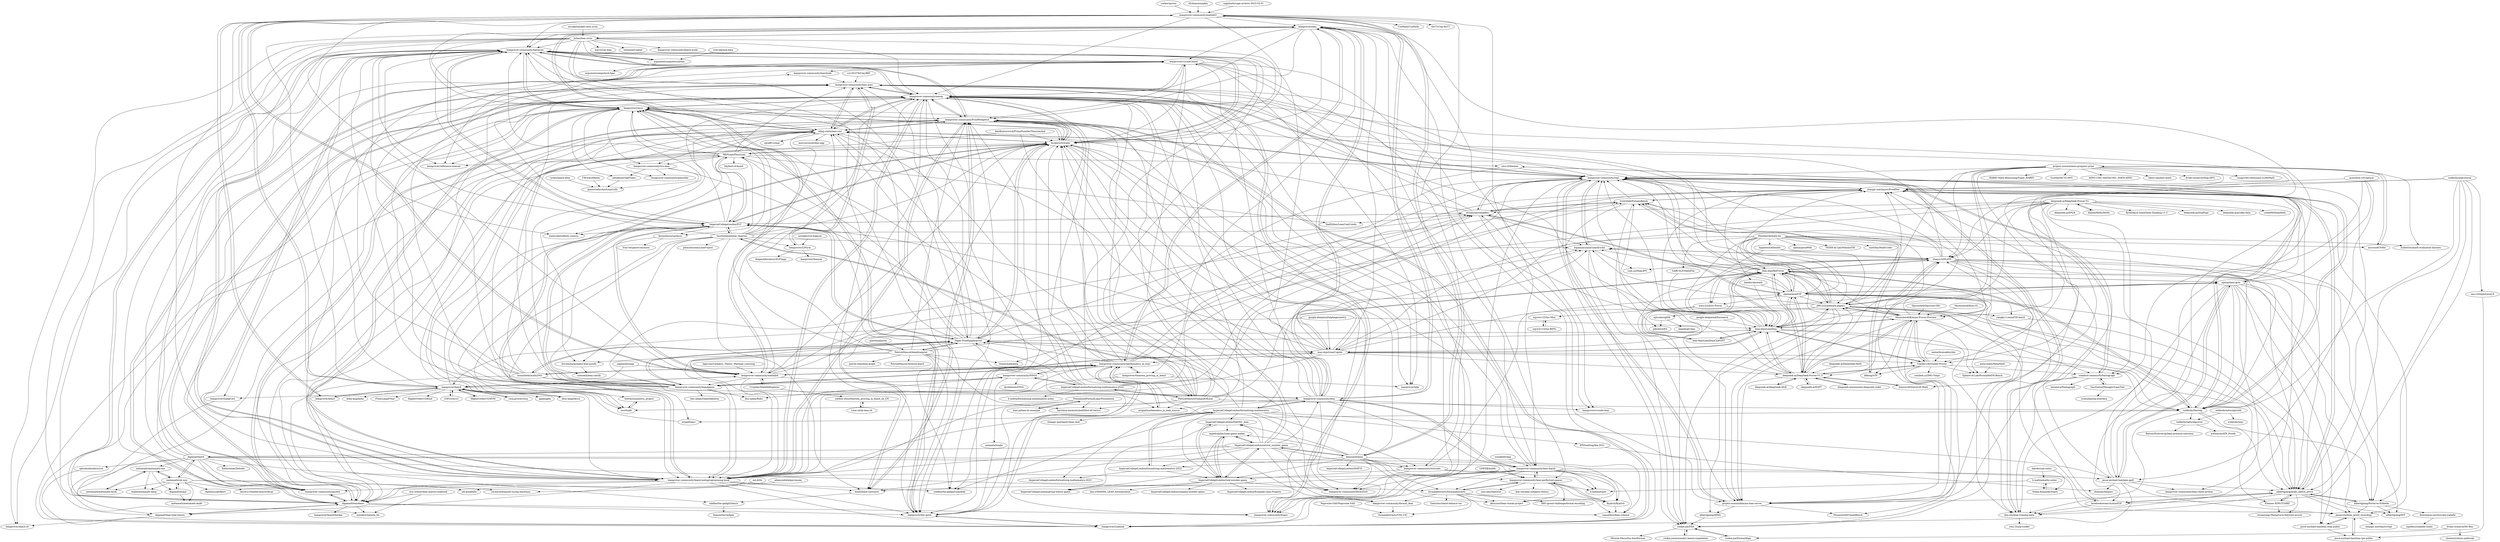 digraph G {
"varkor/quiver" -> "leanprover-community/mathlib3" ["e"=1]
"leanprover/elan" -> "leanprover-community/batteries"
"leanprover/elan" -> "leanprover/vscode-lean4"
"leanprover/elan" -> "leanprover-community/aesop"
"leanprover/elan" -> "leanprover/verso"
"leanprover/elan" -> "leanprover/theorem_proving_in_lean4"
"leanprover/elan" -> "leanprover-community/ProofWidgets4"
"leanprover/elan" -> "leanprover-community/mathematics_in_lean"
"leanprover/elan" -> "lecopivo/SciLean"
"leanprover/elan" -> "leanprover-community/lean"
"leanprover/elan" -> "leanprover-community/lean-liquid"
"leanprover/elan" -> "leanprover/vscode-lean"
"leanprover/elan" -> "Julian/lean.nvim"
"leanprover/elan" -> "leanprover-community/lean-perfectoid-spaces"
"leanprover/elan" -> "leanprover-community/mathlib4"
"leanprover/elan" -> "jesse-michael-han/lean-gptf"
"kbuzzard/xena" -> "formalabstracts/formalabstracts"
"kbuzzard/xena" -> "ImperialCollegeLondon/natural_number_game"
"kbuzzard/xena" -> "ImperialCollegeLondon/M40001_lean"
"kbuzzard/xena" -> "leanprover-community/lftcm2020"
"kbuzzard/xena" -> "leanprover-community/lean-perfectoid-spaces"
"kbuzzard/xena" -> "ramonfmir/lean-scheme"
"kbuzzard/xena" -> "mpedramfar/Lean-game-maker"
"kbuzzard/xena" -> "leanprover-community/mathlib3"
"kbuzzard/xena" -> "ImperialCollegeLondon/real-number-game"
"kbuzzard/xena" -> "ImperialCollegeLondon/M4P33"
"kbuzzard/xena" -> "leanprover-community/ProofWidgets4"
"kbuzzard/xena" -> "lecopivo/SciLean"
"kbuzzard/xena" -> "leanprover-community/tutorials"
"kbuzzard/xena" -> "ImperialCollegeLondon/formalising-mathematics-2022"
"kbuzzard/xena" -> "kbuzzard/lean-stacks-project"
"rocq-prover/rocq" -> "leanprover/lean4" ["e"=1]
"leanprover/lean4" -> "leanprover-community/mathlib4"
"leanprover/lean4" -> "leanprover-community/mathlib3"
"leanprover/lean4" -> "leanprover/lean3" ["e"=1]
"leanprover/lean4" -> "rocq-prover/rocq" ["e"=1]
"leanprover/lean4" -> "agda/agda" ["e"=1]
"leanprover/lean4" -> "idris-lang/Idris2" ["e"=1]
"leanprover/lean4" -> "koka-lang/koka" ["e"=1]
"leanprover/lean4" -> "FStarLang/FStar" ["e"=1]
"leanprover/lean4" -> "HigherOrderCO/Kind" ["e"=1]
"leanprover/lean4" -> "leanprover-community/batteries"
"leanprover/lean4" -> "Z3Prover/z3" ["e"=1]
"leanprover/lean4" -> "HigherOrderCO/HVM" ["e"=1]
"leanprover/lean4" -> "leanprover-community/lean"
"leanprover/lean4" -> "leanprover/elan"
"leanprover/lean4" -> "ImperialCollegeLondon/FLT"
"leanprover-community/lean" -> "leanprover-community/mathlib3"
"leanprover-community/lean" -> "leanprover-community/lean-liquid"
"leanprover-community/lean" -> "leanprover-community/aesop"
"leanprover-community/lean" -> "leanprover-community/batteries"
"leanprover-community/lean" -> "leanprover-community/lean4-metaprogramming-book"
"leanprover-community/lean" -> "leanprover-community/lean-perfectoid-spaces"
"leanprover-community/lean" -> "leanprover/vscode-lean"
"leanprover-community/lean" -> "teorth/pfr"
"leanprover-community/lean" -> "leanprover/elan"
"leanprover-community/lean" -> "leanprover/vscode-lean4"
"leanprover-community/lean" -> "leanprover-community/lftcm2020"
"leanprover-community/lean" -> "lecopivo/SciLean"
"leanprover-community/lean" -> "ImperialCollegeLondon/formalising-mathematics"
"leanprover-community/lean" -> "leanprover-community/ProofWidgets4"
"leanprover-community/lean" -> "leanprover/verso"
"vEnhance/napkin" -> "leanprover-community/mathlib3" ["e"=1]
"leanprover/lean3" -> "leanprover/lean4" ["e"=1]
"leanprover/lean3" -> "leanprover-community/mathlib3" ["e"=1]
"plastex/plastex" -> "PatrickMassot/leanblueprint" ["e"=1]
"digama0/lean-type-theory" -> "digama0/lean4lean"
"digama0/lean-type-theory" -> "leanprover/lean4-cli"
"flypitch/flypitch" -> "leanprover-community/lean-perfectoid-spaces"
"flypitch/flypitch" -> "ramonfmir/lean-scheme"
"leanprover-community/tutorials" -> "leanprover-community/lftcm2020"
"leanprover-community/tutorials" -> "b-mehta/topos"
"leanprover-community/tutorials" -> "ImperialCollegeLondon/real-number-game"
"leanprover-community/tutorials" -> "jasonrute/lean_proof_recording"
"leanprover-community/tutorials" -> "openai/lean-gym"
"ImperialCollegeLondon/natural_number_game" -> "ImperialCollegeLondon/real-number-game"
"ImperialCollegeLondon/natural_number_game" -> "mpedramfar/Lean-game-maker"
"ImperialCollegeLondon/natural_number_game" -> "kbuzzard/xena"
"ImperialCollegeLondon/natural_number_game" -> "ImperialCollegeLondon/M40001_lean"
"ImperialCollegeLondon/natural_number_game" -> "leanprover-community/format_lean"
"ImperialCollegeLondon/natural_number_game" -> "ImperialCollegeLondon/formalising-mathematics-2022"
"ImperialCollegeLondon/natural_number_game" -> "kmill/lean4-raytracer"
"ImperialCollegeLondon/natural_number_game" -> "lecopivo/SciLean"
"ImperialCollegeLondon/natural_number_game" -> "leanprover-community/lftcm2020"
"ImperialCollegeLondon/natural_number_game" -> "leanprover-community/lean4-metaprogramming-book"
"ImperialCollegeLondon/natural_number_game" -> "leanprover-community/mathematics_in_lean"
"ImperialCollegeLondon/natural_number_game" -> "leanprover-community/tutorials"
"ImperialCollegeLondon/natural_number_game" -> "leanprover-community/aesop"
"ImperialCollegeLondon/natural_number_game" -> "digama0/mm0"
"ImperialCollegeLondon/natural_number_game" -> "leanprover-community/lean"
"ryankeleti/ega" -> "leanprover-community/lean-liquid" ["e"=1]
"leanprover-community/format_lean" -> "formalabstracts/CNL-CIC"
"princeton-vl/CoqGym" -> "jesse-michael-han/lean-gptf" ["e"=1]
"princeton-vl/CoqGym" -> "openai/lean-gym" ["e"=1]
"princeton-vl/CoqGym" -> "zhangir-azerbayev/ProofNet" ["e"=1]
"princeton-vl/CoqGym" -> "stanford-centaur/PyPantograph" ["e"=1]
"digama0/mm0" -> "leanprover-community/batteries"
"digama0/mm0" -> "leanprover-community/aesop"
"digama0/mm0" -> "Deducteam/Dedukti" ["e"=1]
"digama0/mm0" -> "flypitch/flypitch"
"digama0/mm0" -> "metamath/set.mm"
"digama0/mm0" -> "leanprover/vscode-lean4"
"digama0/mm0" -> "leanprover-community/lean-liquid"
"digama0/mm0" -> "digama0/lean4lean"
"digama0/mm0" -> "leanprover-community/lean4-metaprogramming-book"
"digama0/mm0" -> "digama0/lean-type-theory"
"digama0/mm0" -> "formalabstracts/formalabstracts"
"digama0/mm0" -> "cpitclaudel/alectryon" ["e"=1]
"digama0/mm0" -> "leanprover-community/quote4"
"digama0/mm0" -> "metamath/metamath-exe"
"digama0/mmj2" -> "metamath/metamath-knife"
"digama0/mmj2" -> "metamath/set.mm"
"b-mehta/maths-notes" -> "Name-Kompsky/tripos"
"b-mehta/maths-notes" -> "b-mehta/topos"
"Name-Kompsky/tripos" -> "b-mehta/maths-notes"
"leanprover-community/lean-perfectoid-spaces" -> "ramonfmir/lean-scheme"
"leanprover-community/lean-perfectoid-spaces" -> "flypitch/flypitch"
"leanprover-community/lean-perfectoid-spaces" -> "leanprover-community/lean-liquid"
"leanprover-community/lean-perfectoid-spaces" -> "kbuzzard/lean-stacks-project"
"leanprover-community/lean-perfectoid-spaces" -> "cmu-phil/Spectral"
"leanprover-community/lean-perfectoid-spaces" -> "b-mehta/topos"
"leanprover-community/lean-perfectoid-spaces" -> "IMO-grand-challenge/formal-encoding"
"leanprover-community/lean-perfectoid-spaces" -> "formalabstracts/formalabstracts"
"leanprover-community/lean-perfectoid-spaces" -> "kim-em/lean-category-theory"
"metamath/metamath-exe" -> "metamath/metamath-book"
"metamath/metamath-exe" -> "metamath/set.mm"
"metamath/metamath-exe" -> "expln/metamath-lamp"
"metamath/metamath-exe" -> "digama0/mmj2"
"metamath/metamath-book" -> "metamath/metamath-exe"
"Naproche-SAD/Naproche-SAD" -> "formalabstracts/CNL-CIC"
"idris-lang/Idris2" -> "leanprover/lean4" ["e"=1]
"bgavran/Category_Theory_Machine_Learning" -> "leanprover-community/mathlib4" ["e"=1]
"dalcde/cam-notes" -> "Name-Kompsky/tripos" ["e"=1]
"dalcde/cam-notes" -> "b-mehta/maths-notes" ["e"=1]
"seL4/l4v" -> "seL4/isabelle" ["e"=1]
"mpedramfar/Lean-game-maker" -> "ImperialCollegeLondon/real-number-game"
"mpedramfar/Lean-game-maker" -> "ImperialCollegeLondon/group-theory-game"
"mpedramfar/Lean-game-maker" -> "ImperialCollegeLondon/natural_number_game"
"mpedramfar/Lean-game-maker" -> "leanprover-community/format_lean"
"leanprover-community/mathematics_in_lean" -> "hrmacbeth/math2001"
"leanprover-community/mathematics_in_lean" -> "avigad/mathematics_in_lean_source"
"leanprover-community/mathematics_in_lean" -> "leanprover/theorem_proving_in_lean4"
"leanprover-community/mathematics_in_lean" -> "leanprover-community/lean4-metaprogramming-book"
"leanprover-community/mathematics_in_lean" -> "PatrickMassot/GlimpseOfLean"
"leanprover-community/mathematics_in_lean" -> "lecopivo/SciLean"
"leanprover-community/mathematics_in_lean" -> "leanprover-community/mathlib4"
"leanprover-community/mathematics_in_lean" -> "leanprover-community/batteries"
"leanprover-community/mathematics_in_lean" -> "dwrensha/compfiles"
"leanprover-community/mathematics_in_lean" -> "Paper-Proof/paperproof"
"leanprover-community/mathematics_in_lean" -> "leanprover-community/ProofWidgets4"
"leanprover-community/mathematics_in_lean" -> "leanprover-community/lean4game"
"leanprover-community/mathematics_in_lean" -> "leanprover/elan"
"leanprover-community/mathematics_in_lean" -> "trishullab/PutnamBench"
"leanprover-community/mathematics_in_lean" -> "leanprover-community/NNG4"
"dominique-unruh/scala-isabelle" -> "inpefess/isabelle-client"
"avigad/mathematics_in_lean_source" -> "leanprover-community/mathematics_in_lean"
"cpitclaudel/alectryon" -> "leanprover/LeanInk" ["e"=1]
"ImperialCollegeLondon/M40001_lean" -> "ImperialCollegeLondon/real-number-game"
"ImperialCollegeLondon/M40001_lean" -> "mpedramfar/Lean-game-maker"
"ImperialCollegeLondon/M40001_lean" -> "ImperialCollegeLondon/group-theory-game"
"ImperialCollegeLondon/real-number-game" -> "ImperialCollegeLondon/complex-number-game"
"ImperialCollegeLondon/real-number-game" -> "ImperialCollegeLondon/group-theory-game"
"ImperialCollegeLondon/real-number-game" -> "mpedramfar/Lean-game-maker"
"ImperialCollegeLondon/real-number-game" -> "ImperialCollegeLondon/natural_number_game"
"ImperialCollegeLondon/real-number-game" -> "ImperialCollegeLondon/Example-Lean-Projects"
"ImperialCollegeLondon/real-number-game" -> "ImperialCollegeLondon/M40001_lean"
"ImperialCollegeLondon/real-number-game" -> "leanprover-community/lftcm2020"
"ImperialCollegeLondon/real-number-game" -> "kex-y/M4000x_LEAN_formalisation"
"Z3Prover/z3" -> "leanprover/lean4" ["e"=1]
"leanprover-community/mathlib4" -> "leanprover/lean4"
"leanprover-community/mathlib4" -> "leanprover-community/mathlib3"
"leanprover-community/mathlib4" -> "leanprover-community/batteries"
"leanprover-community/mathlib4" -> "ImperialCollegeLondon/FLT"
"leanprover-community/mathlib4" -> "lean-dojo/LeanCopilot"
"leanprover-community/mathlib4" -> "leanprover-community/mathematics_in_lean"
"leanprover-community/mathlib4" -> "lecopivo/SciLean"
"leanprover-community/mathlib4" -> "leanprover-community/aesop"
"leanprover-community/mathlib4" -> "Paper-Proof/paperproof"
"leanprover-community/mathlib4" -> "Crispher/MathlibExplorer"
"leanprover-community/mathlib4" -> "leanprover-community/lean4-metaprogramming-book"
"leanprover-community/mathlib4" -> "lean-dojo/LeanDojo"
"leanprover-community/mathlib4" -> "leanprover/elan"
"leanprover-community/mathlib4" -> "leanprover-community/lean4game"
"leanprover-community/mathlib4" -> "leanprover-community/lean"
"leanprover-community/aesop" -> "leanprover-community/batteries"
"leanprover-community/aesop" -> "leanprover-community/ProofWidgets4"
"leanprover-community/aesop" -> "digama0/lean4lean"
"leanprover-community/aesop" -> "leanprover-community/quote4"
"leanprover-community/aesop" -> "leanprover-community/lean4-metaprogramming-book"
"leanprover-community/aesop" -> "leanprover-community/lean-auto"
"leanprover-community/aesop" -> "leanprover/doc-gen4"
"leanprover-community/aesop" -> "leanprover-community/duper"
"leanprover-community/aesop" -> "lecopivo/SciLean"
"leanprover-community/aesop" -> "leanprover-community/repl"
"leanprover-community/aesop" -> "ufmg-smite/lean-smt"
"leanprover-community/aesop" -> "leanprover/verso"
"leanprover-community/aesop" -> "kmill/lean4-raytracer"
"leanprover-community/aesop" -> "siddhartha-gadgil/LeanAide"
"leanprover-community/aesop" -> "leanprover/lake"
"leanprover-community/lean-liquid" -> "leanprover-community/lean-perfectoid-spaces"
"leanprover-community/lean-liquid" -> "leanprover-community/ProofWidgets4"
"leanprover-community/lean-liquid" -> "flypitch/flypitch"
"leanprover-community/lean-liquid" -> "ramonfmir/lean-scheme"
"leanprover-community/lean-liquid" -> "leanprover-community/lean4-metaprogramming-book"
"leanprover-community/lean-liquid" -> "leanprover-community/lean"
"leanprover-community/lean-liquid" -> "leanprover-community/aesop"
"leanprover-community/lean-liquid" -> "leanprover-community/lftcm2020"
"leanprover-community/lean-liquid" -> "kmill/lean4-raytracer"
"leanprover-community/lean-liquid" -> "b-mehta/topos"
"leanprover-community/lean-liquid" -> "leanprover/LeanInk"
"leanprover-community/lean-liquid" -> "jesse-michael-han/lean-gptf"
"leanprover-community/lean-liquid" -> "kbuzzard/lean-stacks-project"
"leanprover-community/lean-liquid" -> "formalabstracts/formalabstracts"
"ImperialCollegeLondon/formalising-mathematics" -> "ImperialCollegeLondon/formalising-mathematics-2022"
"ImperialCollegeLondon/formalising-mathematics" -> "jesse-michael-han/lean-gptf"
"ImperialCollegeLondon/formalising-mathematics" -> "leanprover-community/lean"
"ImperialCollegeLondon/formalising-mathematics" -> "ImperialCollegeLondon/formalising-mathematics-2023"
"ImperialCollegeLondon/formalising-mathematics" -> "leanprover-community/lftcm2020"
"ImperialCollegeLondon/formalising-mathematics" -> "leanprover-community/tutorials"
"ImperialCollegeLondon/formalising-mathematics" -> "avigad/lamr"
"ImperialCollegeLondon/formalising-mathematics" -> "ImperialCollegeLondon/real-number-game"
"ImperialCollegeLondon/formalising-mathematics" -> "zhangir-azerbayev/lean-chat"
"ImperialCollegeLondon/formalising-mathematics" -> "IPDSnelting/tba-2021"
"ImperialCollegeLondon/formalising-mathematics" -> "leanprover-community/aesop"
"ImperialCollegeLondon/formalising-mathematics" -> "Paper-Proof/paperproof"
"ImperialCollegeLondon/formalising-mathematics" -> "leanprover-community/repl"
"ImperialCollegeLondon/formalising-mathematics" -> "ImperialCollegeLondon/M40001_lean"
"wellecks/naturalproofs" -> "wellecks/naturalprover"
"wellecks/naturalproofs" -> "wellecks/mgs"
"Julian/lean.nvim" -> "leanprover-community/batteries"
"Julian/lean.nvim" -> "leanprover/verso"
"Julian/lean.nvim" -> "digama0/lean4lean"
"Julian/lean.nvim" -> "leanprover-community/aesop"
"Julian/lean.nvim" -> "argumentcomputer/yatima"
"Julian/lean.nvim" -> "leanprover/elan"
"Julian/lean.nvim" -> "leanprover/lean4-cli"
"Julian/lean.nvim" -> "mk12/vim-lean"
"Julian/lean.nvim" -> "leanprover/doc-gen4"
"Julian/lean.nvim" -> "lecopivo/SciLean"
"Julian/lean.nvim" -> "leanprover-community/quote4"
"Julian/lean.nvim" -> "whonore/Coqtail" ["e"=1]
"Julian/lean.nvim" -> "digama0/lean-type-theory"
"Julian/lean.nvim" -> "leanprover-community/lean4-mode"
"Julian/lean.nvim" -> "Paper-Proof/paperproof"
"hendrycks/math" -> "openai/miniF2F" ["e"=1]
"hendrycks/math" -> "lean-dojo/LeanDojo" ["e"=1]
"openai/miniF2F" -> "openai/lean-gym"
"openai/miniF2F" -> "dwrensha/compfiles"
"openai/miniF2F" -> "zhangir-azerbayev/ProofNet"
"openai/miniF2F" -> "facebookresearch/miniF2F"
"openai/miniF2F" -> "lean-dojo/LeanDojo"
"openai/miniF2F" -> "lean-dojo/ReProver"
"openai/miniF2F" -> "leanprover-community/lean-auto"
"openai/miniF2F" -> "leanprover-community/aesop"
"openai/miniF2F" -> "wiio12/LEGO-Prover"
"openai/miniF2F" -> "deepseek-ai/DeepSeek-Prover-V1.5"
"openai/miniF2F" -> "jesse-michael-han/lean-step-public"
"openai/miniF2F" -> "albertqjiang/draft_sketch_prove"
"openai/miniF2F" -> "leanprover-community/repl"
"openai/miniF2F" -> "yangky11/miniF2F-lean4"
"openai/miniF2F" -> "j991222/ai4math-papers"
"PatrickMassot/leanblueprint" -> "leanprover-community/ProofWidgets4"
"PatrickMassot/leanblueprint" -> "patrik-cihal/lean-graph"
"PatrickMassot/leanblueprint" -> "Paper-Proof/paperproof"
"PatrickMassot/leanblueprint" -> "dwrensha/animate-lean-proofs"
"PatrickMassot/leanblueprint" -> "leanprover-community/lean4-metaprogramming-book"
"PatrickMassot/leanblueprint" -> "leanprover/verso"
"PatrickMassot/leanblueprint" -> "ufmg-smite/lean-smt"
"PatrickMassot/leanblueprint" -> "leanprover/doc-gen4"
"PatrickMassot/leanblueprint" -> "PatrickMassot/verbose-lean4"
"PatrickMassot/leanblueprint" -> "frenzymath/jixia"
"PatrickMassot/leanblueprint" -> "dwrensha/compfiles"
"PatrickMassot/leanblueprint" -> "siddhartha-gadgil/LeanAide"
"PatrickMassot/leanblueprint" -> "haruhisa-enomoto/mathlib4-all-tactics"
"leanprover/theorem_proving_in_lean4" -> "leanprover-community/mathematics_in_lean"
"leanprover/theorem_proving_in_lean4" -> "leanprover/lake"
"leanprover/theorem_proving_in_lean4" -> "leanprover-community/lean4-metaprogramming-book"
"lurk-lab/lurk-beta" -> "argumentcomputer/yatima" ["e"=1]
"metamath/set.mm" -> "metamath/metamath-exe"
"metamath/set.mm" -> "digama0/mmj2"
"metamath/set.mm" -> "metamath/metamath-book"
"metamath/set.mm" -> "metamath/metamath-knife"
"metamath/set.mm" -> "digama0/mm0"
"metamath/set.mm" -> "raphlinus/ghilbert"
"metamath/set.mm" -> "expln/metamath-lamp"
"metamath/set.mm" -> "david-a-wheeler/mmverify.py"
"metamath/set.mm" -> "sorear/metamath-turing-machines"
"metamath/set.mm" -> "seL4/isabelle"
"awslabs/s2n-bignum" -> "leanprover/LNSym" ["e"=1]
"leanprover/vscode-lean4" -> "leanprover/lake"
"leanprover/vscode-lean4" -> "leanprover-community/ProofWidgets4"
"leanprover/vscode-lean4" -> "leanprover-community/batteries"
"leanprover/vscode-lean4" -> "leanprover-community/aesop"
"leanprover/vscode-lean4" -> "leanprover-community/lean4-metaprogramming-book"
"leanprover/vscode-lean4" -> "leanprover/reference-manual"
"leanprover/vscode-lean4" -> "leanprover/vscode-lean"
"leanprover/vscode-lean4" -> "leanprover-community/duper"
"leanprover/vscode-lean4" -> "lecopivo/SciLean"
"leanprover/vscode-lean4" -> "leanprover-community/lean4web"
"leanprover/vscode-lean4" -> "leanprover/LeanInk"
"openai/lean-gym" -> "jesse-michael-han/lean-gptf"
"openai/lean-gym" -> "jesse-michael-han/lean-step-public"
"openai/lean-gym" -> "jasonrute/lean_proof_recording"
"openai/lean-gym" -> "openai/miniF2F"
"openai/lean-gym" -> "albertqjiang/Portal-to-ISAbelle"
"openai/lean-gym" -> "albertqjiang/draft_sketch_prove"
"openai/lean-gym" -> "facebookresearch/miniF2F"
"openai/lean-gym" -> "lean-dojo/ReProver"
"openai/lean-gym" -> "zhangir-azerbayev/ProofNet"
"openai/lean-gym" -> "leanprover-community/lean-client-python"
"openai/lean-gym" -> "leanprover-community/repl"
"openai/lean-gym" -> "wellecks/llmstep"
"openai/lean-gym" -> "kim-em/lean-training-data"
"jesse-michael-han/lean-gptf" -> "openai/lean-gym"
"jesse-michael-han/lean-gptf" -> "leanprover-community/aesop"
"jesse-michael-han/lean-gptf" -> "leanprover-community/lean-client-python"
"jesse-michael-han/lean-gptf" -> "zhangir-azerbayev/ProofNet"
"jesse-michael-han/lean-gptf" -> "jasonrute/lean_proof_recording"
"jesse-michael-han/lean-gptf" -> "leanprover/LeanInk"
"jesse-michael-han/lean-gptf" -> "albertqjiang/draft_sketch_prove"
"jesse-michael-han/lean-gptf" -> "leanprover-community/ProofWidgets4"
"jesse-michael-han/lean-gptf" -> "dselsam/binport"
"siddhartha-gadgil/Saturn" -> "Seasawher/mdgen"
"jasonrute/lean_proof_recording" -> "jesse-michael-han/lean-tpe-public"
"jasonrute/lean_proof_recording" -> "jesse-michael-han/lean-step-public"
"jasonrute/lean_proof_recording" -> "zhangir-azerbayev/repl"
"jesse-michael-han/lean-tpe-public" -> "jasonrute/lean_proof_recording"
"kmill/lean4-raytracer" -> "leanprover-community/ProofWidgets4"
"kmill/lean4-raytracer" -> "siddhartha-gadgil/Saturn"
"IPDSnelting/tba-2021" -> "dselsam/binport"
"leanprover-community/quote4" -> "digama0/lean4lean"
"leanprover-community/quote4" -> "leanprover-community/aesop"
"leanprover-community/quote4" -> "leanprover-community/ProofWidgets4"
"jesse-michael-han/lean-step-public" -> "jasonrute/lean_proof_recording"
"jesse-michael-han/lean-step-public" -> "jesse-michael-han/lean-tpe-public"
"HigherOrderCO/HVM" -> "leanprover/lean4" ["e"=1]
"hrmacbeth/math2001" -> "leanprover-community/mathematics_in_lean"
"hrmacbeth/math2001" -> "Paper-Proof/paperproof"
"hrmacbeth/math2001" -> "avigad/mathematics_in_lean_source"
"hrmacbeth/math2001" -> "leanprover-community/lean4game"
"hrmacbeth/math2001" -> "digama0/lean4lean"
"hrmacbeth/math2001" -> "HEPLean/PhysLean"
"hrmacbeth/math2001" -> "leanprover/vscode-lean4"
"hrmacbeth/math2001" -> "leanprover-community/aesop"
"hrmacbeth/math2001" -> "ufmg-smite/lean-smt"
"hrmacbeth/math2001" -> "avigad/lamr"
"sagemath/sage-archive-2023-02-01" -> "leanprover-community/mathlib3" ["e"=1]
"albertqjiang/Portal-to-ISAbelle" -> "albertqjiang/INT"
"albertqjiang/Portal-to-ISAbelle" -> "albertqjiang/draft_sketch_prove"
"albertqjiang/Portal-to-ISAbelle" -> "jasonrute/lean_proof_recording"
"albertqjiang/Portal-to-ISAbelle" -> "dominique-unruh/scala-isabelle"
"argumentcomputer/yatima" -> "argumentcomputer/LSpec"
"argumentcomputer/yatima" -> "leanprover-community/batteries"
"lecopivo/SciLean" -> "leanprover-community/lean4-metaprogramming-book"
"lecopivo/SciLean" -> "leanprover-community/aesop"
"lecopivo/SciLean" -> "leanprover-community/ProofWidgets4"
"lecopivo/SciLean" -> "ufmg-smite/lean-smt"
"lecopivo/SciLean" -> "leanprover/verso"
"lecopivo/SciLean" -> "leanprover-community/batteries"
"lecopivo/SciLean" -> "HEPLean/PhysLean"
"lecopivo/SciLean" -> "ImperialCollegeLondon/FLT"
"lecopivo/SciLean" -> "digama0/lean4lean"
"lecopivo/SciLean" -> "kmill/lean4-raytracer"
"lecopivo/SciLean" -> "Paper-Proof/paperproof"
"lecopivo/SciLean" -> "leanprover/doc-gen4"
"lecopivo/SciLean" -> "leanprover/LeanInk"
"lecopivo/SciLean" -> "leanprover/lake"
"lecopivo/SciLean" -> "leanprover-community/duper"
"ufmg-smite/lean-smt" -> "leanprover-community/lean-auto"
"ufmg-smite/lean-smt" -> "leanprover/LeanInk"
"ufmg-smite/lean-smt" -> "leanprover-community/duper"
"ufmg-smite/lean-smt" -> "leanprover/doc-gen4"
"ufmg-smite/lean-smt" -> "digama0/lean4lean"
"ufmg-smite/lean-smt" -> "sgraf812/mpl"
"ufmg-smite/lean-smt" -> "leanprover-community/iris-lean"
"ufmg-smite/lean-smt" -> "siddhartha-gadgil/Saturn"
"ufmg-smite/lean-smt" -> "leanprover-community/ProofWidgets4"
"ufmg-smite/lean-smt" -> "marcusrossel/lean-egg"
"ufmg-smite/lean-smt" -> "leanprover-community/aesop"
"ufmg-smite/lean-smt" -> "lecopivo/SciLean"
"ufmg-smite/lean-smt" -> "leanprover-community/repl"
"ufmg-smite/lean-smt" -> "leanprover/verso"
"alexkeizer/QpfTypes" -> "JamesGallicchio/LeanColls"
"avigad/lamr" -> "ufmg-smite/lean-smt"
"eric-wieser/lean-matrix-cookbook" -> "digama0/lean4lean"
"eric-wieser/lean-matrix-cookbook" -> "ammkrn/nanoda_lib"
"zhangir-azerbayev/ProofNet" -> "albertqjiang/draft_sketch_prove"
"zhangir-azerbayev/ProofNet" -> "leanprover-community/repl"
"zhangir-azerbayev/ProofNet" -> "jasonrute/lean_proof_recording"
"zhangir-azerbayev/ProofNet" -> "frenzymath/jixia"
"zhangir-azerbayev/ProofNet" -> "trishullab/PutnamBench"
"leanprover-community/lean4-metaprogramming-book" -> "leanprover-community/aesop"
"leanprover-community/lean4-metaprogramming-book" -> "leanprover/verso"
"leanprover-community/lean4-metaprogramming-book" -> "lecopivo/SciLean"
"leanprover-community/lean4-metaprogramming-book" -> "leanprover-community/batteries"
"leanprover-community/lean4-metaprogramming-book" -> "leanprover/doc-gen4"
"leanprover-community/lean4-metaprogramming-book" -> "leanprover/LeanInk"
"leanprover-community/lean4-metaprogramming-book" -> "digama0/lean4lean"
"leanprover-community/lean4-metaprogramming-book" -> "leanprover-community/ProofWidgets4"
"leanprover-community/lean4-metaprogramming-book" -> "leanprover-community/quote4"
"leanprover-community/lean4-metaprogramming-book" -> "kmill/lean4-raytracer"
"leanprover-community/lean4-metaprogramming-book" -> "leanprover-community/lean-auto"
"leanprover-community/lean4-metaprogramming-book" -> "digama0/lean-type-theory"
"leanprover-community/lean4-metaprogramming-book" -> "ufmg-smite/lean-smt"
"leanprover-community/lean4-metaprogramming-book" -> "siddhartha-gadgil/LeanAide"
"leanprover-community/lean4-metaprogramming-book" -> "leanprover/vscode-lean4"
"subfish-zhou/theorem_proving_in_lean4_zh_CN" -> "Lean-zh/tp-lean-zh"
"leanprover/doc-gen4" -> "leanprover/LeanInk"
"leanprover/doc-gen4" -> "leanprover/verso"
"ImperialCollegeLondon/formalising-mathematics-2022" -> "ImperialCollegeLondon/formalising-mathematics-2023"
"ImperialCollegeLondon/formalising-mathematics-2022" -> "ImperialCollegeLondon/formalising-mathematics"
"ImperialCollegeLondon/formalising-mathematics-2022" -> "ImperialCollegeLondon/real-number-game"
"leanprover-community/iris-lean" -> "leanprover/doc-gen4"
"leanprover-community/iris-lean" -> "alexkeizer/QpfTypes"
"leanprover-community/iris-lean" -> "JamesGallicchio/LeanColls"
"leanprover-community/iris-lean" -> "leanprover-community/plausible"
"leanprover-community/duper" -> "leanprover-community/lean-auto"
"leanprover/LeanInk" -> "leanprover-community/ProofWidgets4"
"leanprover/LeanInk" -> "leanprover/doc-gen4"
"tydeu/lean4-alloy" -> "JamesGallicchio/LeanColls"
"wellecks/naturalprover" -> "BartoszPiotrowski/lean-premise-selection"
"wellecks/naturalprover" -> "ai4reason/ATP_Proofs"
"T-Brick/c0deine" -> "JamesGallicchio/LeanColls" ["e"=1]
"leanprover-community/batteries" -> "leanprover-community/aesop"
"leanprover-community/batteries" -> "digama0/lean4lean"
"leanprover-community/batteries" -> "leanprover-community/lean4-metaprogramming-book"
"leanprover-community/batteries" -> "leanprover-community/quote4"
"leanprover-community/batteries" -> "leanprover-community/ProofWidgets4"
"leanprover-community/batteries" -> "leanprover/verso"
"leanprover-community/batteries" -> "leanprover/reference-manual"
"leanprover-community/batteries" -> "leanprover-community/lean-auto"
"leanprover-community/batteries" -> "lecopivo/SciLean"
"leanprover-community/batteries" -> "ImperialCollegeLondon/FLT"
"leanprover-community/batteries" -> "leanprover/lean4-cli"
"leanprover-community/batteries" -> "ufmg-smite/lean-smt"
"leanprover-community/batteries" -> "leanprover/vscode-lean4"
"leanprover-community/batteries" -> "emilyriehl/infinity-cosmos"
"leanprover-community/batteries" -> "argumentcomputer/yatima"
"sagemath/sage" -> "leanprover-community/mathlib4" ["e"=1]
"sagemath/sage" -> "leanprover/lean4" ["e"=1]
"mrcjkb/haskell-tools.nvim" -> "Julian/lean.nvim" ["e"=1]
"adamyedidia/parsimony" -> "sorear/metamath-turing-machines"
"lupantech/dl4math" -> "zhaoyu-li/DL4TP" ["e"=1]
"lupantech/dl4math" -> "j991222/ai4math-papers" ["e"=1]
"lupantech/dl4math" -> "lean-dojo/LeanDojo" ["e"=1]
"facebookresearch/miniF2F" -> "albertqjiang/draft_sketch_prove"
"facebookresearch/miniF2F" -> "zhangir-azerbayev/ProofNet"
"facebookresearch/miniF2F" -> "kim-em/lean-training-data"
"EleutherAI/math-lm" -> "lean-dojo/LeanDojo"
"EleutherAI/math-lm" -> "hendrycks/math" ["e"=1]
"EleutherAI/math-lm" -> "microsoft/ToRA" ["e"=1]
"EleutherAI/math-lm" -> "openai/prm800k" ["e"=1]
"EleutherAI/math-lm" -> "TIGER-AI-Lab/MAmmoTH" ["e"=1]
"EleutherAI/math-lm" -> "openai/miniF2F"
"EleutherAI/math-lm" -> "lupantech/dl4math" ["e"=1]
"EleutherAI/math-lm" -> "wellecks/llmstep"
"EleutherAI/math-lm" -> "mathllm/MathCoder" ["e"=1]
"EleutherAI/math-lm" -> "lean-dojo/LeanCopilot"
"EleutherAI/math-lm" -> "ZubinGou/math-evaluation-harness" ["e"=1]
"EleutherAI/math-lm" -> "GAIR-NLP/MathPile" ["e"=1]
"EleutherAI/math-lm" -> "lean-dojo/ReProver"
"EleutherAI/math-lm" -> "albertqjiang/Portal-to-ISAbelle"
"EleutherAI/math-lm" -> "j991222/ai4math-papers"
"leanprover-community/lean4game" -> "leanprover-community/NNG4"
"leanprover-community/lean4game" -> "leanprover-community/aesop"
"leanprover-community/lean4game" -> "leanprover-community/lean4web"
"leanprover-community/lean4game" -> "Paper-Proof/paperproof"
"leanprover-community/lean4game" -> "leanprover-community/ProofWidgets4"
"leanprover-community/lean4game" -> "hhu-adam/Robo"
"leanprover-community/lean4game" -> "leanprover/vscode-lean4"
"leanprover-community/lean4game" -> "ImperialCollegeLondon/FLT"
"leanprover-community/lean4game" -> "leanprover-community/batteries"
"leanprover-community/lean4game" -> "leanprover/SampCert"
"leanprover-community/lean4game" -> "leanprover-community/lean4-metaprogramming-book"
"leanprover-community/lean4game" -> "leanprover-community/lean-auto"
"leanprover-community/lean4game" -> "trishullab/PutnamBench"
"leanprover-community/lean4game" -> "hhu-adam/GameSkeleton"
"leanprover-community/lean4game" -> "leanprover-community/mathematics_in_lean"
"leanprover-community/ProofWidgets4" -> "leanprover/LeanInk"
"leanprover-community/ProofWidgets4" -> "leanprover-community/aesop"
"leanprover-community/ProofWidgets4" -> "leanprover/verso"
"leanprover-community/ProofWidgets4" -> "leanprover-community/quote4"
"leanprover-community/ProofWidgets4" -> "leanprover/doc-gen4"
"leanprover-community/ProofWidgets4" -> "leanprover-community/batteries"
"leanprover-community/ProofWidgets4" -> "ufmg-smite/lean-smt"
"leanprover-community/ProofWidgets4" -> "kmill/lean4-raytracer"
"leanprover-community/ProofWidgets4" -> "lecopivo/SciLean"
"leanprover-community/ProofWidgets4" -> "leanprover-community/lean4-metaprogramming-book"
"leanprover-community/ProofWidgets4" -> "digama0/lean4lean"
"leanprover-community/lean4web" -> "leanprover-community/lean-auto"
"dwrensha/compfiles" -> "trishullab/PutnamBench"
"dwrensha/compfiles" -> "zhangir-azerbayev/ProofNet"
"dwrensha/compfiles" -> "leanprover-community/repl"
"dwrensha/compfiles" -> "project-numina/kimina-lean-server"
"dwrensha/compfiles" -> "openai/miniF2F"
"dwrensha/compfiles" -> "ufmg-smite/lean-smt"
"dwrensha/compfiles" -> "leanprover-community/lean-auto"
"dwrensha/compfiles" -> "loganrjmurphy/LeanEuclid"
"dwrensha/compfiles" -> "YaelDillies/LeanCamCombi"
"dwrensha/compfiles" -> "ImperialCollegeLondon/FLT"
"meta-math/MetaMath" -> "Sphere-AI-Lab/FormalMATH-Bench" ["e"=1]
"optsuite/optlib" -> "jjdishere/EG"
"optsuite/optlib" -> "damek/gd-lean"
"lean-dojo/LeanCopilot" -> "lean-dojo/LeanDojo"
"lean-dojo/LeanCopilot" -> "lean-dojo/ReProver"
"lean-dojo/LeanCopilot" -> "leanprover-community/aesop"
"lean-dojo/LeanCopilot" -> "leanprover-community/mathlib4"
"lean-dojo/LeanCopilot" -> "Paper-Proof/paperproof"
"lean-dojo/LeanCopilot" -> "lecopivo/SciLean"
"lean-dojo/LeanCopilot" -> "deepseek-ai/DeepSeek-Prover-V1.5"
"lean-dojo/LeanCopilot" -> "ImperialCollegeLondon/FLT"
"lean-dojo/LeanCopilot" -> "loganrjmurphy/LeanEuclid"
"lean-dojo/LeanCopilot" -> "wellecks/llmstep"
"lean-dojo/LeanCopilot" -> "openai/miniF2F"
"lean-dojo/LeanCopilot" -> "Goedel-LM/Goedel-Prover"
"lean-dojo/LeanCopilot" -> "leanprover-community/lean4-metaprogramming-book"
"lean-dojo/LeanCopilot" -> "leanprover-community/mathematics_in_lean"
"lean-dojo/LeanCopilot" -> "leanprover/elan"
"Paper-Proof/paperproof" -> "leanprover-community/lean-auto"
"Paper-Proof/paperproof" -> "leanprover-community/ProofWidgets4"
"Paper-Proof/paperproof" -> "leanprover-community/lean4-metaprogramming-book"
"Paper-Proof/paperproof" -> "lecopivo/SciLean"
"Paper-Proof/paperproof" -> "leanprover-community/repl"
"Paper-Proof/paperproof" -> "leanprover-community/duper"
"Paper-Proof/paperproof" -> "leanprover-community/lean4game"
"Paper-Proof/paperproof" -> "ufmg-smite/lean-smt"
"Paper-Proof/paperproof" -> "hrmacbeth/math2001"
"Paper-Proof/paperproof" -> "PatrickMassot/leanblueprint"
"Paper-Proof/paperproof" -> "leanprover/verso"
"Paper-Proof/paperproof" -> "ImperialCollegeLondon/FLT"
"Paper-Proof/paperproof" -> "leanprover-community/aesop"
"Paper-Proof/paperproof" -> "lean-dojo/LeanCopilot"
"Paper-Proof/paperproof" -> "leanprover-community/batteries"
"microsoft/ToRA" -> "project-numina/aimo-progress-prize" ["e"=1]
"lean-dojo/ReProver" -> "lean-dojo/LeanDojo"
"lean-dojo/ReProver" -> "zhangir-azerbayev/ProofNet"
"lean-dojo/ReProver" -> "zhaoyu-li/DL4TP"
"lean-dojo/ReProver" -> "wellecks/llmstep"
"lean-dojo/ReProver" -> "lean-dojo/LeanDojoChatGPT"
"lean-dojo/ReProver" -> "lean-dojo/LeanCopilot"
"lean-dojo/ReProver" -> "wiio12/LEGO-Prover"
"lean-dojo/ReProver" -> "albertqjiang/draft_sketch_prove"
"lean-dojo/ReProver" -> "openai/miniF2F"
"lean-dojo/ReProver" -> "openai/lean-gym"
"lean-dojo/ReProver" -> "deepseek-ai/DeepSeek-Prover-V1.5"
"lean-dojo/ReProver" -> "loganrjmurphy/LeanEuclid"
"lean-dojo/ReProver" -> "leanprover-community/lean-auto"
"lean-dojo/ReProver" -> "j991222/ai4math-papers"
"lean-dojo/ReProver" -> "leanprover-community/repl"
"PatrickMassot/GlimpseOfLean" -> "leanprover-community/mathematics_in_lean"
"PatrickMassot/GlimpseOfLean" -> "avigad/mathematics_in_lean_source"
"PatrickMassot/GlimpseOfLean" -> "ufmg-smite/lean-smt"
"PatrickMassot/GlimpseOfLean" -> "wellecks/llmstep"
"PatrickMassot/GlimpseOfLean" -> "leanprover-community/batteries"
"PatrickMassot/GlimpseOfLean" -> "lecopivo/SciLean"
"PatrickMassot/GlimpseOfLean" -> "dwrensha/compfiles"
"PatrickMassot/GlimpseOfLean" -> "leanprover-community/aesop"
"PatrickMassot/GlimpseOfLean" -> "haruhisa-enomoto/mathlib4-all-tactics"
"PatrickMassot/GlimpseOfLean" -> "leanprover/vscode-lean4"
"PatrickMassot/GlimpseOfLean" -> "loganrjmurphy/LeanEuclid"
"PatrickMassot/GlimpseOfLean" -> "teorth/equational_theories"
"PatrickMassot/GlimpseOfLean" -> "ImperialCollegeLondon/formalising-mathematics-2024"
"wellecks/ntptutorial" -> "zhangir-azerbayev/ProofNet"
"wellecks/ntptutorial" -> "albertqjiang/Portal-to-ISAbelle"
"wellecks/ntptutorial" -> "wellecks/llmstep"
"wellecks/ntptutorial" -> "albertqjiang/draft_sketch_prove"
"wellecks/ntptutorial" -> "zhaoyu-li/DL4TP"
"wellecks/ntptutorial" -> "cmu-l3/ntptutorial-II"
"wellecks/ntptutorial" -> "facebookresearch/miniF2F"
"lean-dojo/LeanDojo" -> "lean-dojo/ReProver"
"lean-dojo/LeanDojo" -> "lean-dojo/LeanCopilot"
"lean-dojo/LeanDojo" -> "zhangir-azerbayev/ProofNet"
"lean-dojo/LeanDojo" -> "openai/miniF2F"
"lean-dojo/LeanDojo" -> "leanprover-community/repl"
"lean-dojo/LeanDojo" -> "lean-dojo/LeanDojoChatGPT"
"lean-dojo/LeanDojo" -> "leanprover-community/aesop"
"lean-dojo/LeanDojo" -> "deepseek-ai/DeepSeek-Prover-V1.5"
"lean-dojo/LeanDojo" -> "wellecks/llmstep"
"lean-dojo/LeanDojo" -> "Paper-Proof/paperproof"
"lean-dojo/LeanDojo" -> "MoonshotAI/Kimina-Prover-Preview"
"lean-dojo/LeanDojo" -> "Goedel-LM/Goedel-Prover"
"lean-dojo/LeanDojo" -> "j991222/ai4math-papers"
"lean-dojo/LeanDojo" -> "kim-em/lean-training-data"
"lean-dojo/LeanDojo" -> "openai/lean-gym"
"j991222/ai4math-papers" -> "zhaoyu-li/DL4TP"
"j991222/ai4math-papers" -> "leanprover-community/repl"
"j991222/ai4math-papers" -> "loganrjmurphy/LeanEuclid"
"j991222/ai4math-papers" -> "albertqjiang/draft_sketch_prove"
"j991222/ai4math-papers" -> "project-numina/kimina-lean-server"
"j991222/ai4math-papers" -> "trishullab/PutnamBench"
"j991222/ai4math-papers" -> "kim-em/lean-training-data"
"j991222/ai4math-papers" -> "zhangir-azerbayev/ProofNet"
"j991222/ai4math-papers" -> "yangky11/miniF2F-lean4"
"j991222/ai4math-papers" -> "lean-dojo/ReProver"
"j991222/ai4math-papers" -> "albertqjiang/MMA"
"j991222/ai4math-papers" -> "rookie-joe/PDA"
"j991222/ai4math-papers" -> "optsuite/optlib"
"j991222/ai4math-papers" -> "wellecks/llmstep"
"j991222/ai4math-papers" -> "MoonshotAI/Kimina-Prover-Preview"
"albertqjiang/draft_sketch_prove" -> "kim-em/lean-training-data"
"albertqjiang/draft_sketch_prove" -> "jasonrute/lean_proof_recording"
"albertqjiang/draft_sketch_prove" -> "zhangir-azerbayev/ProofNet"
"albertqjiang/draft_sketch_prove" -> "chuanyang-Zheng/Lyra-theorem-prover"
"albertqjiang/draft_sketch_prove" -> "albertqjiang/Portal-to-ISAbelle"
"albertqjiang/draft_sketch_prove" -> "Eleanor-H/MUSTARD"
"albertqjiang/draft_sketch_prove" -> "project-numina/kimina-lean-server"
"albertqjiang/draft_sketch_prove" -> "facebookresearch/miniF2F"
"albertqjiang/draft_sketch_prove" -> "albertqjiang/INT"
"yangky11/miniF2F-lean4" -> "albertqjiang/draft_sketch_prove"
"lean-ja/lean-by-example" -> "FormalizedFormalLogic/Foundation"
"lean-dojo/LeanDojoChatGPT" -> "lean-dojo/ReProver"
"lean-dojo/LeanDojoChatGPT" -> "lean-dojo/LeanDojo"
"kim-em/lean-training-data" -> "cmu-l3/ntp-toolkit"
"kim-em/lean-training-data" -> "leanprover-community/repl"
"leanprover-community/repl" -> "kim-em/lean-training-data"
"leanprover-community/repl" -> "project-numina/kimina-lean-server"
"leanprover-community/repl" -> "stanford-centaur/PyPantograph"
"leanprover-community/repl" -> "zhangir-azerbayev/ProofNet"
"leanprover-community/repl" -> "wellecks/llmstep"
"leanprover-community/repl" -> "leanprover-community/duper"
"leanprover-community/repl" -> "leanprover-community/lean-auto"
"leanprover-community/repl" -> "leanprover-community/aesop"
"leanprover-community/repl" -> "rookie-joe/PDA"
"leanprover-community/repl" -> "dwrensha/compfiles"
"leanprover-community/repl" -> "albertqjiang/draft_sketch_prove"
"leanprover-community/repl" -> "ufmg-smite/lean-smt"
"leanprover-community/repl" -> "loganrjmurphy/LeanEuclid"
"wellecks/llmstep" -> "leanprover-community/repl"
"wellecks/llmstep" -> "kim-em/lean-training-data"
"wellecks/llmstep" -> "albertqjiang/Portal-to-ISAbelle"
"wellecks/llmstep" -> "siddhartha-gadgil/LeanAide"
"wellecks/llmstep" -> "zhangir-azerbayev/ProofNet"
"wellecks/llmstep" -> "cmu-l3/llmlean"
"wellecks/llmstep" -> "wellecks/naturalprover"
"wellecks/llmstep" -> "albertqjiang/draft_sketch_prove"
"wellecks/llmstep" -> "lean-dojo/ReProver"
"nomeata/loogle" -> "leanprover/doc-gen4"
"leanprover-community/NNG4" -> "leanprover-community/lean4game"
"leanprover-community/NNG4" -> "hhu-adam/Robo"
"leanprover-community/NNG4" -> "ImperialCollegeLondon/formalising-mathematics-2024"
"leanprover-community/NNG4" -> "nomeata/loogle"
"leanprover-community/NNG4" -> "leanprover-community/ProofWidgets4"
"leanprover-community/NNG4" -> "djvelleman/STG4"
"leanprover-community/lean-auto" -> "leanprover-community/duper"
"leanprover-community/lean-auto" -> "ufmg-smite/lean-smt"
"leanprover-community/lean-auto" -> "leanprover/LNSym"
"leanprover-community/lean-auto" -> "digama0/lean4lean"
"leanprover-community/lean-auto" -> "leanprover-community/aesop"
"FormalizedFormalLogic/Foundation" -> "haruhisa-enomoto/mathlib4-all-tactics"
"FormalizedFormalLogic/Foundation" -> "leanprover/doc-gen4"
"FormalizedFormalLogic/Foundation" -> "digama0/lean4lean"
"FormalizedFormalLogic/Foundation" -> "lean-ja/lean-by-example"
"ImperialCollegeLondon/FLT" -> "leanprover-community/batteries"
"ImperialCollegeLondon/FLT" -> "lecopivo/SciLean"
"ImperialCollegeLondon/FLT" -> "teorth/equational_theories"
"ImperialCollegeLondon/FLT" -> "dwrensha/compfiles"
"ImperialCollegeLondon/FLT" -> "HEPLean/PhysLean"
"ImperialCollegeLondon/FLT" -> "leanprover-community/mathlib4"
"ImperialCollegeLondon/FLT" -> "leanprover-community/lean-auto"
"ImperialCollegeLondon/FLT" -> "leanprover-community/aesop"
"ImperialCollegeLondon/FLT" -> "emilyriehl/infinity-cosmos"
"ImperialCollegeLondon/FLT" -> "teorth/pfr"
"ImperialCollegeLondon/FLT" -> "Paper-Proof/paperproof"
"ImperialCollegeLondon/FLT" -> "leanprover-community/lean4game"
"ImperialCollegeLondon/FLT" -> "ufmg-smite/lean-smt"
"ImperialCollegeLondon/FLT" -> "leanprover-community/lean4-metaprogramming-book"
"ImperialCollegeLondon/FLT" -> "fpvandoorn/carleson"
"leanprover/SampCert" -> "ammkrn/nanoda_lib"
"deepseek-ai/DeepSeek-Math" -> "deepseek-ai/DeepSeek-Prover-V1.5" ["e"=1]
"google-deepmind/alphageometry" -> "leanprover/lean4" ["e"=1]
"google-deepmind/alphageometry" -> "lean-dojo/LeanDojo" ["e"=1]
"google-deepmind/alphageometry" -> "lean-dojo/LeanCopilot" ["e"=1]
"deepseek-ai/awesome-deepseek-coder" -> "deepseek-ai/DeepSeek-Prover-V1.5" ["e"=1]
"deepseek-ai/DeepSeek-MoE" -> "deepseek-ai/DeepSeek-Prover-V1.5" ["e"=1]
"google-deepmind/funsearch" -> "lean-dojo/LeanDojo" ["e"=1]
"google-deepmind/funsearch" -> "lean-dojo/LeanCopilot" ["e"=1]
"ImperialCollegeLondon/formalising-mathematics-2024" -> "leanprover-community/NNG4"
"ImperialCollegeLondon/formalising-mathematics-2024" -> "b-mehta/formalising-mathematics-notes"
"ImperialCollegeLondon/formalising-mathematics-2024" -> "Paper-Proof/paperproof"
"ImperialCollegeLondon/formalising-mathematics-2024" -> "PatrickMassot/GlimpseOfLean"
"ImperialCollegeLondon/formalising-mathematics-2024" -> "zhangir-azerbayev/ProofNet"
"ImperialCollegeLondon/formalising-mathematics-2024" -> "loganrjmurphy/LeanEuclid"
"ImperialCollegeLondon/formalising-mathematics-2024" -> "HEPLean/PhysLean"
"ImperialCollegeLondon/formalising-mathematics-2024" -> "leanprover-community/repl"
"ImperialCollegeLondon/formalising-mathematics-2024" -> "ImperialCollegeLondon/FLT"
"Lean-zh/tp-lean-zh" -> "subfish-zhou/theorem_proving_in_lean4_zh_CN"
"ccz181078/Coq-BB5" -> "leanprover-community/lean-auto" ["e"=1]
"GAIR-NLP/MathPile" -> "lean-dojo/LeanDojo" ["e"=1]
"cmu-l3/llmlean" -> "leanprover-community/repl"
"cmu-l3/llmlean" -> "wellecks/llmstep"
"cmu-l3/llmlean" -> "siddhartha-gadgil/LeanAide"
"stanford-centaur/PyPantograph" -> "GasStationManager/LeanTool"
"stanford-centaur/PyPantograph" -> "leanprover-community/repl"
"stanford-centaur/PyPantograph" -> "project-numina/kimina-lean-server"
"stanford-centaur/PyPantograph" -> "lenianiva/Pantograph"
"stanford-centaur/PyPantograph" -> "kim-em/lean-training-data"
"InternLM/InternLM-Math" -> "zhaoyu-li/DL4TP" ["e"=1]
"InternLM/InternLM-Math" -> "deepseek-ai/DeepSeek-Prover-V1.5" ["e"=1]
"wiio12/LEGO-Prover" -> "rookie-joe/PDA"
"wiio12/LEGO-Prover" -> "Eleanor-H/MUSTARD"
"wiio12/LEGO-Prover" -> "xqyww123/Isa-Mini"
"AlexKontorovich/PrimeNumberTheoremAnd" -> "teorth/pfr"
"AlexKontorovich/PrimeNumberTheoremAnd" -> "lecopivo/SciLean"
"AlexKontorovich/PrimeNumberTheoremAnd" -> "avigad/mathematics_in_lean_source"
"teorth/symmetric_project" -> "teorth/pfr"
"HEPLean/PhysLean" -> "lecopivo/SciLean"
"HEPLean/PhysLean" -> "leanprover-community/lean-auto"
"HEPLean/PhysLean" -> "ImperialCollegeLondon/FLT"
"HEPLean/PhysLean" -> "fpvandoorn/carleson"
"HEPLean/PhysLean" -> "ufmg-smite/lean-smt"
"HEPLean/PhysLean" -> "emilyriehl/infinity-cosmos"
"HEPLean/PhysLean" -> "leanprover/reference-manual"
"HEPLean/PhysLean" -> "digama0/lean4lean"
"HEPLean/PhysLean" -> "leanprover/verso"
"HEPLean/PhysLean" -> "leanprover/doc-gen4"
"HEPLean/PhysLean" -> "leanprover-community/batteries"
"HEPLean/PhysLean" -> "34j/best-of-lean4"
"HEPLean/PhysLean" -> "leanprover-community/iris-lean"
"HEPLean/PhysLean" -> "cmu-l3/llmlean"
"HEPLean/PhysLean" -> "YaelDillies/LeanCamCombi"
"LMFDB/lmfdb" -> "leanprover-community/lean-perfectoid-spaces" ["e"=1]
"leanprover/verso" -> "leanprover/doc-gen4"
"leanprover/verso" -> "leanprover-community/lean4-metaprogramming-book"
"leanprover/verso" -> "leanprover/reference-manual"
"leanprover/verso" -> "leanprover-community/ProofWidgets4"
"leanprover/verso" -> "alexkeizer/QpfTypes"
"leanprover/verso" -> "leanprover/LeanInk"
"leanprover/verso" -> "leanprover-community/batteries"
"leanprover/verso" -> "leanprover-community/plausible"
"leanprover/verso" -> "digama0/lean4lean"
"leanprover/verso" -> "lecopivo/SciLean"
"leanprover/verso" -> "leanprover-community/aesop"
"leanprover/verso" -> "ufmg-smite/lean-smt"
"leanprover/verso" -> "dwrensha/animate-lean-proofs"
"leanprover/verso" -> "leanprover/SampCert"
"leanprover/verso" -> "leanprover-community/iris-lean"
"teorth/pfr" -> "teorth/symmetric_project"
"dwrensha/animate-lean-proofs" -> "nomeata/lean-calcify"
"zhaoyu-li/DL4TP" -> "j991222/ai4math-papers"
"zhaoyu-li/DL4TP" -> "loganrjmurphy/LeanEuclid"
"zhaoyu-li/DL4TP" -> "albertqjiang/draft_sketch_prove"
"zhaoyu-li/DL4TP" -> "rookie-joe/PDA"
"zhaoyu-li/DL4TP" -> "trishullab/PutnamBench"
"zhaoyu-li/DL4TP" -> "lean-dojo/ReProver"
"zhaoyu-li/DL4TP" -> "leanprover-community/lean-auto"
"zhaoyu-li/DL4TP" -> "Lizn-zn/NeqLIPS"
"zhaoyu-li/DL4TP" -> "leanprover-community/repl"
"zhaoyu-li/DL4TP" -> "wellecks/llmstep"
"zhaoyu-li/DL4TP" -> "Sphere-AI-Lab/FormalMATH-Bench"
"zhaoyu-li/DL4TP" -> "kim-em/lean-training-data"
"zhaoyu-li/DL4TP" -> "project-numina/kimina-lean-server"
"zhaoyu-li/DL4TP" -> "wiio12/LEGO-Prover"
"zhaoyu-li/DL4TP" -> "albertqjiang/INT"
"trishullab/PutnamBench" -> "dwrensha/compfiles"
"trishullab/PutnamBench" -> "zhangir-azerbayev/ProofNet"
"trishullab/PutnamBench" -> "kfdong/STP"
"trishullab/PutnamBench" -> "rookie-joe/PDA"
"trishullab/PutnamBench" -> "leanprover-community/repl"
"trishullab/PutnamBench" -> "project-numina/kimina-lean-server"
"fpvandoorn/carleson" -> "Ivan-Sergeyev/seymour"
"fpvandoorn/carleson" -> "nomeata/lean-calcify"
"rookie-joe/automatic-lean4-compilation" -> "rookie-joe/PDA"
"leanprover/LNSym" -> "draperlaboratory/ELFSage"
"leanprover/LNSym" -> "leanprover-community/lean-auto"
"leanprover/LNSym" -> "leanprover/leansat"
"albertqjiang/MMA" -> "rookie-joe/PDA"
"Eleanor-H/MUSTARD" -> "albertqjiang/draft_sketch_prove"
"Eleanor-H/MUSTARD" -> "chuanyang-Zheng/Lyra-theorem-prover"
"digama0/lean4lean" -> "leanprover-community/quote4"
"digama0/lean4lean" -> "ammkrn/nanoda_lib"
"digama0/lean4lean" -> "leanprover-community/aesop"
"digama0/lean4lean" -> "leanprover-community/lean-auto"
"digama0/lean4lean" -> "leanprover/lean4checker"
"digama0/lean4lean" -> "leanprover/doc-gen4"
"digama0/lean4lean" -> "leanprover-community/duper"
"digama0/lean4lean" -> "leanprover-community/batteries"
"digama0/lean4lean" -> "digama0/lean-type-theory"
"cmu-l3/ntptutorial-II" -> "jesse-michael-han/lean-tpe-public"
"deepseek-ai/DeepSeek-Prover-V1.5" -> "leanprover-community/repl"
"deepseek-ai/DeepSeek-Prover-V1.5" -> "lean-dojo/ReProver"
"deepseek-ai/DeepSeek-Prover-V1.5" -> "deepseek-ai/awesome-deepseek-coder" ["e"=1]
"deepseek-ai/DeepSeek-Prover-V1.5" -> "zhaoyu-li/DL4TP"
"deepseek-ai/DeepSeek-Prover-V1.5" -> "lean-dojo/LeanDojo"
"deepseek-ai/DeepSeek-Prover-V1.5" -> "deepseek-ai/ESFT" ["e"=1]
"deepseek-ai/DeepSeek-Prover-V1.5" -> "openai/miniF2F"
"deepseek-ai/DeepSeek-Prover-V1.5" -> "Goedel-LM/Goedel-Prover"
"deepseek-ai/DeepSeek-Prover-V1.5" -> "MoonshotAI/Kimina-Prover-Preview"
"deepseek-ai/DeepSeek-Prover-V1.5" -> "j991222/ai4math-papers"
"deepseek-ai/DeepSeek-Prover-V1.5" -> "InternLM/InternLM-Math" ["e"=1]
"deepseek-ai/DeepSeek-Prover-V1.5" -> "deepseek-ai/DeepSeek-MoE" ["e"=1]
"deepseek-ai/DeepSeek-Prover-V1.5" -> "trishullab/PutnamBench"
"deepseek-ai/DeepSeek-Prover-V1.5" -> "project-numina/kimina-lean-server"
"deepseek-ai/DeepSeek-Prover-V1.5" -> "dwrensha/compfiles"
"Crispher/MathlibExplorer" -> "leanprover-community/mathlib4"
"Crispher/MathlibExplorer" -> "subfish-zhou/theorem_proving_in_lean4_zh_CN"
"teorth/equational_theories" -> "ImperialCollegeLondon/FLT"
"teorth/equational_theories" -> "leanprover-community/aesop"
"teorth/equational_theories" -> "teorth/pfr"
"teorth/equational_theories" -> "leanprover/verso"
"teorth/equational_theories" -> "ufmg-smite/lean-smt"
"teorth/equational_theories" -> "dwrensha/compfiles"
"teorth/equational_theories" -> "pitmonticone/LeanProject"
"teorth/equational_theories" -> "dwrensha/animate-lean-proofs"
"teorth/equational_theories" -> "loganrjmurphy/LeanEuclid"
"teorth/equational_theories" -> "PatrickMassot/GlimpseOfLean"
"teorth/equational_theories" -> "leanprover-community/batteries"
"teorth/equational_theories" -> "lecopivo/SciLean"
"teorth/equational_theories" -> "kmill/lean4-raytracer"
"teorth/equational_theories" -> "leanprover/LNSym"
"teorth/equational_theories" -> "teorth/symmetric_project"
"project-numina/aimo-progress-prize" -> "microsoft/ToRA" ["e"=1]
"project-numina/aimo-progress-prize" -> "zhaoyu-li/DL4TP"
"project-numina/aimo-progress-prize" -> "tongyx361/Awesome-LLM4Math" ["e"=1]
"project-numina/aimo-progress-prize" -> "MoonshotAI/Kimina-Prover-Preview"
"project-numina/aimo-progress-prize" -> "MARIO-Math-Reasoning/Super_MARIO" ["e"=1]
"project-numina/aimo-progress-prize" -> "YuxiXie/MCTS-DPO" ["e"=1]
"project-numina/aimo-progress-prize" -> "InternLM/InternLM-Math" ["e"=1]
"project-numina/aimo-progress-prize" -> "leanprover-community/repl"
"project-numina/aimo-progress-prize" -> "AIMO-CMU-MATH/CMU_MATH-AIMO"
"project-numina/aimo-progress-prize" -> "hkust-nlp/dart-math" ["e"=1]
"project-numina/aimo-progress-prize" -> "ZubinGou/math-evaluation-harness" ["e"=1]
"project-numina/aimo-progress-prize" -> "dvlab-research/Step-DPO" ["e"=1]
"project-numina/aimo-progress-prize" -> "j991222/ai4math-papers"
"project-numina/aimo-progress-prize" -> "project-numina/kimina-lean-server"
"project-numina/aimo-progress-prize" -> "Goedel-LM/Goedel-Prover"
"deepseek-ai/ESFT" -> "deepseek-ai/DeepSeek-Prover-V1.5" ["e"=1]
"loganrjmurphy/LeanEuclid" -> "rookie-joe/PDA"
"loganrjmurphy/LeanEuclid" -> "jjdishere/EG"
"loganrjmurphy/LeanEuclid" -> "leanprover-community/repl"
"loganrjmurphy/LeanEuclid" -> "zhaoyu-li/DL4TP"
"loganrjmurphy/LeanEuclid" -> "Lizn-zn/NeqLIPS"
"rookie-joe/PDA" -> "rookie-joe/FormalAlign"
"rookie-joe/PDA" -> "rookie-joe/automatic-lean4-compilation"
"rookie-joe/PDA" -> "Miracle-Messi/Isa-AutoFormal"
"rookie-joe/FormalAlign" -> "rookie-joe/PDA"
"xqyww123/Isa-REPL" -> "xqyww123/Isa-Mini"
"GasStationManager/LeanTool" -> "stanford-centaur/PyPantograph"
"GasStationManager/LeanTool" -> "trishullab/itp-interface"
"dvlab-research/Mr-Ben" -> "rookie-joe/FormalAlign"
"dvlab-research/Mr-Ben" -> "zhxieml/remiss-jailbreak"
"xqyww123/Isa-Mini" -> "xqyww123/Isa-REPL"
"deepseek-ai/DeepSeek-Prover-V2" -> "deepseek-ai/DeepSeek-Prover-V1.5"
"deepseek-ai/DeepSeek-Prover-V2" -> "MoonshotAI/Kimina-Prover-Preview"
"deepseek-ai/DeepSeek-Prover-V2" -> "project-numina/kimina-lean-server"
"deepseek-ai/DeepSeek-Prover-V2" -> "deepseek-ai/EPLB" ["e"=1]
"deepseek-ai/DeepSeek-Prover-V2" -> "lean-dojo/LeanCopilot"
"deepseek-ai/DeepSeek-Prover-V2" -> "XiaomiMiMo/MiMo" ["e"=1]
"deepseek-ai/DeepSeek-Prover-V2" -> "Goedel-LM/Goedel-Prover"
"deepseek-ai/DeepSeek-Prover-V2" -> "dwrensha/compfiles"
"deepseek-ai/DeepSeek-Prover-V2" -> "zhaoyu-li/DL4TP"
"deepseek-ai/DeepSeek-Prover-V2" -> "ByteDance-Seed/Seed-Thinking-v1.5" ["e"=1]
"deepseek-ai/DeepSeek-Prover-V2" -> "deepseek-ai/DualPipe" ["e"=1]
"deepseek-ai/DeepSeek-Prover-V2" -> "leanprover-community/mathlib4"
"deepseek-ai/DeepSeek-Prover-V2" -> "deepseek-ai/profile-data" ["e"=1]
"deepseek-ai/DeepSeek-Prover-V2" -> "zwhe99/DeepMath" ["e"=1]
"deepseek-ai/DeepSeek-Prover-V2" -> "stanford-centaur/PyPantograph"
"leanprover-community/mathlib3" -> "leanprover-community/mathlib4"
"leanprover-community/mathlib3" -> "leanprover-community/lean"
"leanprover-community/mathlib3" -> "leanprover/lean4"
"leanprover-community/mathlib3" -> "leanprover/lean3" ["e"=1]
"leanprover-community/mathlib3" -> "leanprover-community/batteries"
"leanprover-community/mathlib3" -> "leanprover-community/lean-liquid"
"leanprover-community/mathlib3" -> "lecopivo/SciLean"
"leanprover-community/mathlib3" -> "UniMath/UniMath" ["e"=1]
"leanprover-community/mathlib3" -> "leanprover/elan"
"leanprover-community/mathlib3" -> "leanprover-community/aesop"
"leanprover-community/mathlib3" -> "ImperialCollegeLondon/FLT"
"leanprover-community/mathlib3" -> "kbuzzard/xena"
"leanprover-community/mathlib3" -> "leanprover-community/lean4-metaprogramming-book"
"leanprover-community/mathlib3" -> "leanprover-community/tutorials"
"leanprover-community/mathlib3" -> "HoTT/Coq-HoTT" ["e"=1]
"XiaomiMiMo/MiMo" -> "deepseek-ai/DeepSeek-Prover-V2" ["e"=1]
"MoonshotAI/Kimina-Prover-Preview" -> "project-numina/kimina-lean-server"
"MoonshotAI/Kimina-Prover-Preview" -> "leanprover-community/repl"
"MoonshotAI/Kimina-Prover-Preview" -> "Sphere-AI-Lab/FormalMATH-Bench"
"MoonshotAI/Kimina-Prover-Preview" -> "trishullab/PutnamBench"
"MoonshotAI/Kimina-Prover-Preview" -> "kfdong/STP"
"MoonshotAI/Kimina-Prover-Preview" -> "Goedel-LM/Goedel-Prover"
"MoonshotAI/Kimina-Prover-Preview" -> "MoonshotAI/CombiBench"
"MoonshotAI/Kimina-Prover-Preview" -> "lean-dojo/ReProver"
"MoonshotAI/Kimina-Prover-Preview" -> "stanford-centaur/PyPantograph"
"MoonshotAI/Kimina-Prover-Preview" -> "j991222/ai4math-papers"
"MoonshotAI/Kimina-Prover-Preview" -> "deepseek-ai/DeepSeek-Prover-V1.5"
"MoonshotAI/Kimina-Prover-Preview" -> "lean-dojo/LeanDojo"
"MoonshotAI/Kimina-Prover-Preview" -> "loganrjmurphy/LeanEuclid"
"MoonshotAI/Kimina-Prover-Preview" -> "rookie-joe/PDA"
"MoonshotAI/Kimina-Prover-Preview" -> "zhangir-azerbayev/ProofNet"
"SkyworkAI/Skywork-OR1" -> "MoonshotAI/Kimina-Prover-Preview" ["e"=1]
"formalabstracts/formalabstracts" -> "leanprover-community/lean-perfectoid-spaces"
"formalabstracts/formalabstracts" -> "kbuzzard/lean-stacks-project"
"formalabstracts/formalabstracts" -> "ramonfmir/lean-scheme"
"formalabstracts/formalabstracts" -> "formalabstracts/CNL-CIC"
"formalabstracts/formalabstracts" -> "leanprover-community/format_lean"
"formalabstracts/formalabstracts" -> "flypitch/flypitch"
"formalabstracts/formalabstracts" -> "GaloisInc/lean4-balance-car"
"formalabstracts/formalabstracts" -> "IMO-grand-challenge/formal-encoding"
"MoonshotAI/Kimi-VL" -> "MoonshotAI/Kimina-Prover-Preview" ["e"=1]
"Goedel-LM/Goedel-Prover" -> "kfdong/STP"
"Goedel-LM/Goedel-Prover" -> "Sphere-AI-Lab/FormalMATH-Bench"
"Goedel-LM/Goedel-Prover" -> "MoonshotAI/Kimina-Prover-Preview"
"Goedel-LM/Goedel-Prover" -> "stanford-centaur/PyPantograph"
"Goedel-LM/Goedel-Prover" -> "project-numina/kimina-lean-server"
"Goedel-LM/Goedel-Prover" -> "deepseek-ai/DeepSeek-Prover-V1.5"
"Goedel-LM/Goedel-Prover" -> "lean-dojo/LeanDojo"
"Goedel-LM/Goedel-Prover" -> "roozbeh-yz/IMO-Steps"
"Goedel-LM/Goedel-Prover" -> "lean-dojo/ReProver"
"centerforaisafety/hle" -> "Goedel-LM/Goedel-Prover" ["e"=1]
"project-numina/kimina-lean-server" -> "MoonshotAI/CombiBench"
"project-numina/kimina-lean-server" -> "leanprover-community/repl"
"project-numina/kimina-lean-server" -> "albertqjiang/MMA"
"kfdong/STP" -> "trishullab/PutnamBench"
"varkor/quiver" ["l"="-21.888,-20.109", "c"=447]
"leanprover-community/mathlib3" ["l"="-21.457,-19.153"]
"leanprover/elan" ["l"="-21.412,-19.123"]
"leanprover-community/batteries" ["l"="-21.399,-19.146"]
"leanprover/vscode-lean4" ["l"="-21.392,-19.118"]
"leanprover-community/aesop" ["l"="-21.387,-19.145"]
"leanprover/verso" ["l"="-21.411,-19.165"]
"leanprover/theorem_proving_in_lean4" ["l"="-21.367,-19.094"]
"leanprover-community/ProofWidgets4" ["l"="-21.409,-19.135"]
"leanprover-community/mathematics_in_lean" ["l"="-21.372,-19.141"]
"lecopivo/SciLean" ["l"="-21.412,-19.151"]
"leanprover-community/lean" ["l"="-21.439,-19.129"]
"leanprover-community/lean-liquid" ["l"="-21.438,-19.091"]
"leanprover/vscode-lean" ["l"="-21.421,-19.082"]
"Julian/lean.nvim" ["l"="-21.398,-19.098"]
"leanprover-community/lean-perfectoid-spaces" ["l"="-21.453,-19.059"]
"leanprover-community/mathlib4" ["l"="-21.377,-19.186"]
"jesse-michael-han/lean-gptf" ["l"="-21.357,-19.121"]
"kbuzzard/xena" ["l"="-21.477,-19.092"]
"formalabstracts/formalabstracts" ["l"="-21.472,-19.039"]
"ImperialCollegeLondon/natural_number_game" ["l"="-21.457,-19.096"]
"ImperialCollegeLondon/M40001_lean" ["l"="-21.513,-19.09"]
"leanprover-community/lftcm2020" ["l"="-21.474,-19.107"]
"ramonfmir/lean-scheme" ["l"="-21.467,-19.056"]
"mpedramfar/Lean-game-maker" ["l"="-21.499,-19.072"]
"ImperialCollegeLondon/real-number-game" ["l"="-21.499,-19.088"]
"ImperialCollegeLondon/M4P33" ["l"="-21.544,-19.1"]
"leanprover-community/tutorials" ["l"="-21.436,-19.104"]
"ImperialCollegeLondon/formalising-mathematics-2022" ["l"="-21.499,-19.11"]
"kbuzzard/lean-stacks-project" ["l"="-21.467,-19.07"]
"rocq-prover/rocq" ["l"="-22.311,-19.446", "c"=392]
"leanprover/lean4" ["l"="-21.469,-19.222"]
"leanprover/lean3" ["l"="-22.268,-19.388", "c"=392]
"agda/agda" ["l"="-21.963,-20.135", "c"=447]
"idris-lang/Idris2" ["l"="-22.422,-21.627", "c"=474]
"koka-lang/koka" ["l"="-22.47,-21.657", "c"=474]
"FStarLang/FStar" ["l"="-22.298,-19.414", "c"=392]
"HigherOrderCO/Kind" ["l"="-22.459,-21.626", "c"=474]
"Z3Prover/z3" ["l"="-45.232,-34.368", "c"=282]
"HigherOrderCO/HVM" ["l"="-22.441,-21.573", "c"=474]
"ImperialCollegeLondon/FLT" ["l"="-21.396,-19.179"]
"leanprover-community/lean4-metaprogramming-book" ["l"="-21.396,-19.134"]
"teorth/pfr" ["l"="-21.466,-19.181"]
"ImperialCollegeLondon/formalising-mathematics" ["l"="-21.459,-19.122"]
"vEnhance/napkin" ["l"="-21.845,-20.045", "c"=447]
"plastex/plastex" ["l"="-4.259,21.923", "c"=276]
"PatrickMassot/leanblueprint" ["l"="-21.379,-19.204"]
"digama0/lean-type-theory" ["l"="-21.391,-19.08"]
"digama0/lean4lean" ["l"="-21.385,-19.13"]
"leanprover/lean4-cli" ["l"="-21.395,-19.067"]
"flypitch/flypitch" ["l"="-21.445,-19.039"]
"b-mehta/topos" ["l"="-21.484,-19.059"]
"jasonrute/lean_proof_recording" ["l"="-21.311,-19.125"]
"openai/lean-gym" ["l"="-21.31,-19.146"]
"leanprover-community/format_lean" ["l"="-21.503,-19.046"]
"kmill/lean4-raytracer" ["l"="-21.435,-19.146"]
"digama0/mm0" ["l"="-21.416,-19.058"]
"ryankeleti/ega" ["l"="-21.956,-20.071", "c"=447]
"formalabstracts/CNL-CIC" ["l"="-21.511,-19.017"]
"princeton-vl/CoqGym" ["l"="-22.227,-19.433", "c"=392]
"zhangir-azerbayev/ProofNet" ["l"="-21.296,-19.158"]
"stanford-centaur/PyPantograph" ["l"="-21.255,-19.122"]
"Deducteam/Dedukti" ["l"="-22.19,-19.318", "c"=392]
"metamath/set.mm" ["l"="-21.419,-18.957"]
"cpitclaudel/alectryon" ["l"="-22.172,-19.485", "c"=392]
"leanprover-community/quote4" ["l"="-21.405,-19.11"]
"metamath/metamath-exe" ["l"="-21.412,-18.979"]
"digama0/mmj2" ["l"="-21.439,-18.948"]
"metamath/metamath-knife" ["l"="-21.432,-18.93"]
"b-mehta/maths-notes" ["l"="-21.545,-19.021"]
"Name-Kompsky/tripos" ["l"="-21.569,-19.009"]
"cmu-phil/Spectral" ["l"="-21.49,-19.02"]
"IMO-grand-challenge/formal-encoding" ["l"="-21.47,-19.012"]
"kim-em/lean-category-theory" ["l"="-21.45,-19.008"]
"metamath/metamath-book" ["l"="-21.394,-18.962"]
"expln/metamath-lamp" ["l"="-21.402,-18.949"]
"Naproche-SAD/Naproche-SAD" ["l"="-21.533,-18.991"]
"bgavran/Category_Theory_Machine_Learning" ["l"="-21.953,-19.993", "c"=447]
"dalcde/cam-notes" ["l"="-4.582,22.091", "c"=276]
"seL4/l4v" ["l"="-22.22,-19.361", "c"=392]
"seL4/isabelle" ["l"="-21.45,-18.913"]
"ImperialCollegeLondon/group-theory-game" ["l"="-21.527,-19.066"]
"hrmacbeth/math2001" ["l"="-21.395,-19.159"]
"avigad/mathematics_in_lean_source" ["l"="-21.423,-19.182"]
"PatrickMassot/GlimpseOfLean" ["l"="-21.365,-19.171"]
"dwrensha/compfiles" ["l"="-21.333,-19.161"]
"Paper-Proof/paperproof" ["l"="-21.372,-19.159"]
"leanprover-community/lean4game" ["l"="-21.358,-19.134"]
"trishullab/PutnamBench" ["l"="-21.293,-19.141"]
"leanprover-community/NNG4" ["l"="-21.371,-19.119"]
"dominique-unruh/scala-isabelle" ["l"="-21.181,-19.173"]
"inpefess/isabelle-client" ["l"="-21.148,-19.17"]
"leanprover/LeanInk" ["l"="-21.421,-19.134"]
"ImperialCollegeLondon/complex-number-game" ["l"="-21.555,-19.079"]
"ImperialCollegeLondon/Example-Lean-Projects" ["l"="-21.543,-19.066"]
"kex-y/M4000x_LEAN_formalisation" ["l"="-21.533,-19.083"]
"lean-dojo/LeanCopilot" ["l"="-21.33,-19.175"]
"Crispher/MathlibExplorer" ["l"="-21.351,-19.28"]
"lean-dojo/LeanDojo" ["l"="-21.303,-19.189"]
"leanprover-community/lean-auto" ["l"="-21.353,-19.163"]
"leanprover/doc-gen4" ["l"="-21.425,-19.158"]
"leanprover-community/duper" ["l"="-21.357,-19.149"]
"leanprover-community/repl" ["l"="-21.31,-19.161"]
"ufmg-smite/lean-smt" ["l"="-21.388,-19.17"]
"siddhartha-gadgil/LeanAide" ["l"="-21.35,-19.201"]
"leanprover/lake" ["l"="-21.379,-19.1"]
"ImperialCollegeLondon/formalising-mathematics-2023" ["l"="-21.518,-19.121"]
"avigad/lamr" ["l"="-21.443,-19.173"]
"zhangir-azerbayev/lean-chat" ["l"="-21.524,-19.138"]
"IPDSnelting/tba-2021" ["l"="-21.487,-19.125"]
"wellecks/naturalproofs" ["l"="-21.136,-19.268"]
"wellecks/naturalprover" ["l"="-21.188,-19.242"]
"wellecks/mgs" ["l"="-21.113,-19.28"]
"argumentcomputer/yatima" ["l"="-21.372,-19.071"]
"mk12/vim-lean" ["l"="-21.384,-19.051"]
"whonore/Coqtail" ["l"="-22.173,-19.468", "c"=392]
"leanprover-community/lean4-mode" ["l"="-21.384,-19.028"]
"hendrycks/math" ["l"="37.364,-0.251", "c"=126]
"openai/miniF2F" ["l"="-21.302,-19.171"]
"facebookresearch/miniF2F" ["l"="-21.269,-19.189"]
"lean-dojo/ReProver" ["l"="-21.285,-19.182"]
"wiio12/LEGO-Prover" ["l"="-21.246,-19.206"]
"deepseek-ai/DeepSeek-Prover-V1.5" ["l"="-21.28,-19.153"]
"jesse-michael-han/lean-step-public" ["l"="-21.302,-19.114"]
"albertqjiang/draft_sketch_prove" ["l"="-21.27,-19.167"]
"yangky11/miniF2F-lean4" ["l"="-21.263,-19.202"]
"j991222/ai4math-papers" ["l"="-21.259,-19.178"]
"patrik-cihal/lean-graph" ["l"="-21.372,-19.249"]
"dwrensha/animate-lean-proofs" ["l"="-21.402,-19.229"]
"PatrickMassot/verbose-lean4" ["l"="-21.382,-19.265"]
"frenzymath/jixia" ["l"="-21.328,-19.147"]
"haruhisa-enomoto/mathlib4-all-tactics" ["l"="-21.423,-19.202"]
"lurk-lab/lurk-beta" ["l"="-18.751,12.911", "c"=173]
"raphlinus/ghilbert" ["l"="-21.412,-18.918"]
"david-a-wheeler/mmverify.py" ["l"="-21.395,-18.929"]
"sorear/metamath-turing-machines" ["l"="-21.421,-18.885"]
"awslabs/s2n-bignum" ["l"="-18.856,-25.465", "c"=10]
"leanprover/LNSym" ["l"="-21.367,-19.229"]
"leanprover/reference-manual" ["l"="-21.426,-19.17"]
"leanprover-community/lean4web" ["l"="-21.338,-19.111"]
"albertqjiang/Portal-to-ISAbelle" ["l"="-21.246,-19.175"]
"leanprover-community/lean-client-python" ["l"="-21.317,-19.102"]
"wellecks/llmstep" ["l"="-21.286,-19.196"]
"kim-em/lean-training-data" ["l"="-21.275,-19.175"]
"dselsam/binport" ["l"="-21.425,-19.11"]
"siddhartha-gadgil/Saturn" ["l"="-21.433,-19.216"]
"Seasawher/mdgen" ["l"="-21.456,-19.256"]
"jesse-michael-han/lean-tpe-public" ["l"="-21.282,-19.1"]
"zhangir-azerbayev/repl" ["l"="-21.296,-19.086"]
"HEPLean/PhysLean" ["l"="-21.395,-19.198"]
"sagemath/sage-archive-2023-02-01" ["l"="20.576,14.204", "c"=1146]
"albertqjiang/INT" ["l"="-21.219,-19.167"]
"argumentcomputer/LSpec" ["l"="-21.348,-19.028"]
"sgraf812/mpl" ["l"="-21.384,-19.225"]
"leanprover-community/iris-lean" ["l"="-21.442,-19.197"]
"marcusrossel/lean-egg" ["l"="-21.419,-19.236"]
"alexkeizer/QpfTypes" ["l"="-21.472,-19.197"]
"JamesGallicchio/LeanColls" ["l"="-21.506,-19.224"]
"eric-wieser/lean-matrix-cookbook" ["l"="-21.334,-19.197"]
"ammkrn/nanoda_lib" ["l"="-21.336,-19.131"]
"subfish-zhou/theorem_proving_in_lean4_zh_CN" ["l"="-21.345,-19.329"]
"Lean-zh/tp-lean-zh" ["l"="-21.344,-19.351"]
"leanprover-community/plausible" ["l"="-21.455,-19.192"]
"tydeu/lean4-alloy" ["l"="-21.544,-19.246"]
"BartoszPiotrowski/lean-premise-selection" ["l"="-21.156,-19.245"]
"ai4reason/ATP_Proofs" ["l"="-21.168,-19.257"]
"T-Brick/c0deine" ["l"="-21.864,-19.226", "c"=392]
"emilyriehl/infinity-cosmos" ["l"="-21.409,-19.213"]
"sagemath/sage" ["l"="-45.545,-34.669", "c"=282]
"mrcjkb/haskell-tools.nvim" ["l"="-20.624,-20.121", "c"=118]
"adamyedidia/parsimony" ["l"="-21.423,-18.836"]
"lupantech/dl4math" ["l"="37.487,-0.344", "c"=126]
"zhaoyu-li/DL4TP" ["l"="-21.259,-19.165"]
"EleutherAI/math-lm" ["l"="-21.265,-19.229"]
"microsoft/ToRA" ["l"="37.411,-0.365", "c"=126]
"openai/prm800k" ["l"="37.238,-0.297", "c"=126]
"TIGER-AI-Lab/MAmmoTH" ["l"="37.513,-0.334", "c"=126]
"mathllm/MathCoder" ["l"="37.462,-0.358", "c"=126]
"ZubinGou/math-evaluation-harness" ["l"="37.388,-0.402", "c"=126]
"GAIR-NLP/MathPile" ["l"="37.527,-0.432", "c"=126]
"hhu-adam/Robo" ["l"="-21.341,-19.095"]
"leanprover/SampCert" ["l"="-21.353,-19.107"]
"hhu-adam/GameSkeleton" ["l"="-21.326,-19.083"]
"project-numina/kimina-lean-server" ["l"="-21.27,-19.143"]
"loganrjmurphy/LeanEuclid" ["l"="-21.289,-19.171"]
"YaelDillies/LeanCamCombi" ["l"="-21.35,-19.221"]
"meta-math/MetaMath" ["l"="37.38,-0.387", "c"=126]
"Sphere-AI-Lab/FormalMATH-Bench" ["l"="-21.231,-19.133"]
"optsuite/optlib" ["l"="-21.191,-19.197"]
"jjdishere/EG" ["l"="-21.216,-19.196"]
"damek/gd-lean" ["l"="-21.157,-19.204"]
"Goedel-LM/Goedel-Prover" ["l"="-21.259,-19.138"]
"project-numina/aimo-progress-prize" ["l"="-21.216,-19.143"]
"lean-dojo/LeanDojoChatGPT" ["l"="-21.29,-19.218"]
"teorth/equational_theories" ["l"="-21.408,-19.193"]
"ImperialCollegeLondon/formalising-mathematics-2024" ["l"="-21.347,-19.182"]
"wellecks/ntptutorial" ["l"="-21.238,-19.163"]
"cmu-l3/ntptutorial-II" ["l"="-21.236,-19.107"]
"MoonshotAI/Kimina-Prover-Preview" ["l"="-21.258,-19.151"]
"albertqjiang/MMA" ["l"="-21.229,-19.178"]
"rookie-joe/PDA" ["l"="-21.246,-19.189"]
"chuanyang-Zheng/Lyra-theorem-prover" ["l"="-21.215,-19.181"]
"Eleanor-H/MUSTARD" ["l"="-21.232,-19.193"]
"lean-ja/lean-by-example" ["l"="-21.527,-19.174"]
"FormalizedFormalLogic/Foundation" ["l"="-21.482,-19.166"]
"cmu-l3/ntp-toolkit" ["l"="-21.236,-19.217"]
"cmu-l3/llmlean" ["l"="-21.321,-19.218"]
"nomeata/loogle" ["l"="-21.472,-19.134"]
"djvelleman/STG4" ["l"="-21.343,-19.071"]
"fpvandoorn/carleson" ["l"="-21.404,-19.249"]
"deepseek-ai/DeepSeek-Math" ["l"="39.016,-0.838", "c"=39]
"google-deepmind/alphageometry" ["l"="38.804,-0.866", "c"=39]
"deepseek-ai/awesome-deepseek-coder" ["l"="39.042,-0.774", "c"=39]
"deepseek-ai/DeepSeek-MoE" ["l"="38.899,-0.682", "c"=39]
"google-deepmind/funsearch" ["l"="51.14,26.537", "c"=490]
"b-mehta/formalising-mathematics-notes" ["l"="-21.33,-19.241"]
"ccz181078/Coq-BB5" ["l"="-22.085,-19.505", "c"=392]
"GasStationManager/LeanTool" ["l"="-21.229,-19.087"]
"lenianiva/Pantograph" ["l"="-21.214,-19.096"]
"InternLM/InternLM-Math" ["l"="38.763,-1.817", "c"=202]
"xqyww123/Isa-Mini" ["l"="-21.221,-19.25"]
"AlexKontorovich/PrimeNumberTheoremAnd" ["l"="-21.489,-19.182"]
"teorth/symmetric_project" ["l"="-21.493,-19.2"]
"34j/best-of-lean4" ["l"="-21.428,-19.273"]
"LMFDB/lmfdb" ["l"="-21.888,-20.045", "c"=447]
"nomeata/lean-calcify" ["l"="-21.408,-19.269"]
"Lizn-zn/NeqLIPS" ["l"="-21.238,-19.149"]
"kfdong/STP" ["l"="-21.26,-19.109"]
"Ivan-Sergeyev/seymour" ["l"="-21.412,-19.292"]
"rookie-joe/automatic-lean4-compilation" ["l"="-21.222,-19.209"]
"draperlaboratory/ELFSage" ["l"="-21.354,-19.257"]
"leanprover/leansat" ["l"="-21.377,-19.288"]
"leanprover/lean4checker" ["l"="-21.355,-19.076"]
"deepseek-ai/ESFT" ["l"="39.042,-0.74", "c"=39]
"pitmonticone/LeanProject" ["l"="-21.435,-19.25"]
"tongyx361/Awesome-LLM4Math" ["l"="37.429,-0.382", "c"=126]
"MARIO-Math-Reasoning/Super_MARIO" ["l"="37.323,-0.416", "c"=126]
"YuxiXie/MCTS-DPO" ["l"="37.317,-0.397", "c"=126]
"AIMO-CMU-MATH/CMU_MATH-AIMO" ["l"="-21.165,-19.127"]
"hkust-nlp/dart-math" ["l"="37.443,-0.346", "c"=126]
"dvlab-research/Step-DPO" ["l"="37.324,-0.361", "c"=126]
"rookie-joe/FormalAlign" ["l"="-21.216,-19.226"]
"Miracle-Messi/Isa-AutoFormal" ["l"="-21.208,-19.21"]
"xqyww123/Isa-REPL" ["l"="-21.212,-19.272"]
"trishullab/itp-interface" ["l"="-21.208,-19.063"]
"dvlab-research/Mr-Ben" ["l"="-21.185,-19.271"]
"zhxieml/remiss-jailbreak" ["l"="-21.168,-19.297"]
"deepseek-ai/DeepSeek-Prover-V2" ["l"="-21.282,-19.119"]
"deepseek-ai/EPLB" ["l"="39.084,-0.577", "c"=39]
"XiaomiMiMo/MiMo" ["l"="37.168,-0.572", "c"=126]
"ByteDance-Seed/Seed-Thinking-v1.5" ["l"="37.217,-0.551", "c"=126]
"deepseek-ai/DualPipe" ["l"="39.097,-0.553", "c"=39]
"deepseek-ai/profile-data" ["l"="39.065,-0.58", "c"=39]
"zwhe99/DeepMath" ["l"="37.344,-0.543", "c"=126]
"UniMath/UniMath" ["l"="-21.94,-20.103", "c"=447]
"HoTT/Coq-HoTT" ["l"="-21.935,-20.123", "c"=447]
"MoonshotAI/CombiBench" ["l"="-21.238,-19.123"]
"SkyworkAI/Skywork-OR1" ["l"="37.265,-0.507", "c"=126]
"GaloisInc/lean4-balance-car" ["l"="-21.494,-18.997"]
"MoonshotAI/Kimi-VL" ["l"="47.261,30.105", "c"=254]
"roozbeh-yz/IMO-Steps" ["l"="-21.216,-19.115"]
"centerforaisafety/hle" ["l"="37.358,-0.346", "c"=126]
}
